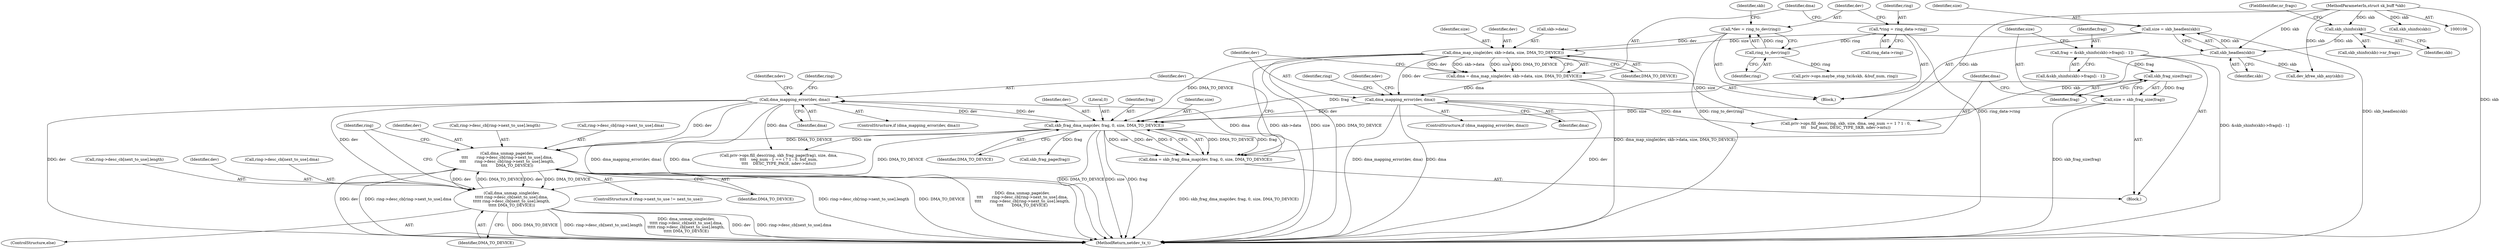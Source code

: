 digraph "0_linux_27463ad99f738ed93c7c8b3e2e5bc8c4853a2ff2_0@array" {
"1000373" [label="(Call,dma_unmap_page(dev,\n\t\t\t\t       ring->desc_cb[ring->next_to_use].dma,\n\t\t\t\t       ring->desc_cb[ring->next_to_use].length,\n\t\t\t\t       DMA_TO_DEVICE))"];
"1000395" [label="(Call,dma_unmap_single(dev,\n\t\t\t\t\t ring->desc_cb[next_to_use].dma,\n\t\t\t\t\t ring->desc_cb[next_to_use].length,\n\t\t\t\t\t DMA_TO_DEVICE))"];
"1000255" [label="(Call,dma_mapping_error(dev, dma))"];
"1000248" [label="(Call,skb_frag_dma_map(dev, frag, 0, size, DMA_TO_DEVICE))"];
"1000191" [label="(Call,dma_mapping_error(dev, dma))"];
"1000183" [label="(Call,dma_map_single(dev, skb->data, size, DMA_TO_DEVICE))"];
"1000123" [label="(Call,*dev = ring_to_dev(ring))"];
"1000125" [label="(Call,ring_to_dev(ring))"];
"1000117" [label="(Call,*ring = ring_data->ring)"];
"1000177" [label="(Call,size = skb_headlen(skb))"];
"1000179" [label="(Call,skb_headlen(skb))"];
"1000168" [label="(Call,skb_shinfo(skb))"];
"1000108" [label="(MethodParameterIn,struct sk_buff *skb)"];
"1000181" [label="(Call,dma = dma_map_single(dev, skb->data, size, DMA_TO_DEVICE))"];
"1000244" [label="(Call,skb_frag_size(frag))"];
"1000231" [label="(Call,frag = &skb_shinfo(skb)->frags[i - 1])"];
"1000242" [label="(Call,size = skb_frag_size(frag))"];
"1000246" [label="(Call,dma = skb_frag_dma_map(dev, frag, 0, size, DMA_TO_DEVICE))"];
"1000373" [label="(Call,dma_unmap_page(dev,\n\t\t\t\t       ring->desc_cb[ring->next_to_use].dma,\n\t\t\t\t       ring->desc_cb[ring->next_to_use].length,\n\t\t\t\t       DMA_TO_DEVICE))"];
"1000182" [label="(Identifier,dma)"];
"1000242" [label="(Call,size = skb_frag_size(frag))"];
"1000188" [label="(Identifier,size)"];
"1000126" [label="(Identifier,ring)"];
"1000250" [label="(Identifier,frag)"];
"1000413" [label="(Call,dev_kfree_skb_any(skb))"];
"1000196" [label="(Identifier,ndev)"];
"1000374" [label="(Identifier,dev)"];
"1000243" [label="(Identifier,size)"];
"1000247" [label="(Identifier,dma)"];
"1000246" [label="(Call,dma = skb_frag_dma_map(dev, frag, 0, size, DMA_TO_DEVICE))"];
"1000411" [label="(Identifier,DMA_TO_DEVICE)"];
"1000257" [label="(Identifier,dma)"];
"1000191" [label="(Call,dma_mapping_error(dev, dma))"];
"1000177" [label="(Call,size = skb_headlen(skb))"];
"1000367" [label="(ControlStructure,if (ring->next_to_use != next_to_use))"];
"1000232" [label="(Identifier,frag)"];
"1000252" [label="(Identifier,size)"];
"1000256" [label="(Identifier,dev)"];
"1000270" [label="(Call,priv->ops.fill_desc(ring, skb_frag_page(frag), size, dma,\n\t\t\t\t    seg_num - 1 == i ? 1 : 0, buf_num,\n\t\t\t\t    DESC_TYPE_PAGE, ndev->mtu))"];
"1000167" [label="(Call,skb_shinfo(skb)->nr_frags)"];
"1000249" [label="(Identifier,dev)"];
"1000373" [label="(Call,dma_unmap_page(dev,\n\t\t\t\t       ring->desc_cb[ring->next_to_use].dma,\n\t\t\t\t       ring->desc_cb[ring->next_to_use].length,\n\t\t\t\t       DMA_TO_DEVICE))"];
"1000180" [label="(Identifier,skb)"];
"1000206" [label="(Identifier,ring)"];
"1000205" [label="(Call,priv->ops.fill_desc(ring, skb, size, dma, seg_num == 1 ? 1 : 0,\n\t\t\t    buf_num, DESC_TYPE_SKB, ndev->mtu))"];
"1000248" [label="(Call,skb_frag_dma_map(dev, frag, 0, size, DMA_TO_DEVICE))"];
"1000117" [label="(Call,*ring = ring_data->ring)"];
"1000189" [label="(Identifier,DMA_TO_DEVICE)"];
"1000251" [label="(Literal,0)"];
"1000110" [label="(Block,)"];
"1000190" [label="(ControlStructure,if (dma_mapping_error(dev, dma)))"];
"1000184" [label="(Identifier,dev)"];
"1000119" [label="(Call,ring_data->ring)"];
"1000271" [label="(Identifier,ring)"];
"1000136" [label="(Call,priv->ops.maybe_stop_tx(&skb, &buf_num, ring))"];
"1000138" [label="(Identifier,skb)"];
"1000118" [label="(Identifier,ring)"];
"1000108" [label="(MethodParameterIn,struct sk_buff *skb)"];
"1000169" [label="(Identifier,skb)"];
"1000393" [label="(Identifier,DMA_TO_DEVICE)"];
"1000404" [label="(Call,ring->desc_cb[next_to_use].length)"];
"1000183" [label="(Call,dma_map_single(dev, skb->data, size, DMA_TO_DEVICE))"];
"1000375" [label="(Call,ring->desc_cb[ring->next_to_use].dma)"];
"1000396" [label="(Identifier,dev)"];
"1000124" [label="(Identifier,dev)"];
"1000178" [label="(Identifier,size)"];
"1000245" [label="(Identifier,frag)"];
"1000230" [label="(Block,)"];
"1000125" [label="(Call,ring_to_dev(ring))"];
"1000255" [label="(Call,dma_mapping_error(dev, dma))"];
"1000168" [label="(Call,skb_shinfo(skb))"];
"1000397" [label="(Call,ring->desc_cb[next_to_use].dma)"];
"1000233" [label="(Call,&skb_shinfo(skb)->frags[i - 1])"];
"1000244" [label="(Call,skb_frag_size(frag))"];
"1000426" [label="(MethodReturn,netdev_tx_t)"];
"1000253" [label="(Identifier,DMA_TO_DEVICE)"];
"1000272" [label="(Call,skb_frag_page(frag))"];
"1000179" [label="(Call,skb_headlen(skb))"];
"1000192" [label="(Identifier,dev)"];
"1000170" [label="(FieldIdentifier,nr_frags)"];
"1000260" [label="(Identifier,ndev)"];
"1000231" [label="(Call,frag = &skb_shinfo(skb)->frags[i - 1])"];
"1000361" [label="(Identifier,ring)"];
"1000395" [label="(Call,dma_unmap_single(dev,\n\t\t\t\t\t ring->desc_cb[next_to_use].dma,\n\t\t\t\t\t ring->desc_cb[next_to_use].length,\n\t\t\t\t\t DMA_TO_DEVICE))"];
"1000394" [label="(ControlStructure,else)"];
"1000185" [label="(Call,skb->data)"];
"1000193" [label="(Identifier,dma)"];
"1000236" [label="(Call,skb_shinfo(skb))"];
"1000123" [label="(Call,*dev = ring_to_dev(ring))"];
"1000384" [label="(Call,ring->desc_cb[ring->next_to_use].length)"];
"1000181" [label="(Call,dma = dma_map_single(dev, skb->data, size, DMA_TO_DEVICE))"];
"1000254" [label="(ControlStructure,if (dma_mapping_error(dev, dma)))"];
"1000373" -> "1000367"  [label="AST: "];
"1000373" -> "1000393"  [label="CFG: "];
"1000374" -> "1000373"  [label="AST: "];
"1000375" -> "1000373"  [label="AST: "];
"1000384" -> "1000373"  [label="AST: "];
"1000393" -> "1000373"  [label="AST: "];
"1000361" -> "1000373"  [label="CFG: "];
"1000373" -> "1000426"  [label="DDG: ring->desc_cb[ring->next_to_use].dma"];
"1000373" -> "1000426"  [label="DDG: ring->desc_cb[ring->next_to_use].length"];
"1000373" -> "1000426"  [label="DDG: DMA_TO_DEVICE"];
"1000373" -> "1000426"  [label="DDG: dma_unmap_page(dev,\n\t\t\t\t       ring->desc_cb[ring->next_to_use].dma,\n\t\t\t\t       ring->desc_cb[ring->next_to_use].length,\n\t\t\t\t       DMA_TO_DEVICE)"];
"1000373" -> "1000426"  [label="DDG: dev"];
"1000395" -> "1000373"  [label="DDG: dev"];
"1000395" -> "1000373"  [label="DDG: DMA_TO_DEVICE"];
"1000255" -> "1000373"  [label="DDG: dev"];
"1000248" -> "1000373"  [label="DDG: DMA_TO_DEVICE"];
"1000373" -> "1000395"  [label="DDG: dev"];
"1000373" -> "1000395"  [label="DDG: DMA_TO_DEVICE"];
"1000395" -> "1000394"  [label="AST: "];
"1000395" -> "1000411"  [label="CFG: "];
"1000396" -> "1000395"  [label="AST: "];
"1000397" -> "1000395"  [label="AST: "];
"1000404" -> "1000395"  [label="AST: "];
"1000411" -> "1000395"  [label="AST: "];
"1000361" -> "1000395"  [label="CFG: "];
"1000395" -> "1000426"  [label="DDG: dev"];
"1000395" -> "1000426"  [label="DDG: ring->desc_cb[next_to_use].dma"];
"1000395" -> "1000426"  [label="DDG: DMA_TO_DEVICE"];
"1000395" -> "1000426"  [label="DDG: ring->desc_cb[next_to_use].length"];
"1000395" -> "1000426"  [label="DDG: dma_unmap_single(dev,\n\t\t\t\t\t ring->desc_cb[next_to_use].dma,\n\t\t\t\t\t ring->desc_cb[next_to_use].length,\n\t\t\t\t\t DMA_TO_DEVICE)"];
"1000255" -> "1000395"  [label="DDG: dev"];
"1000248" -> "1000395"  [label="DDG: DMA_TO_DEVICE"];
"1000255" -> "1000254"  [label="AST: "];
"1000255" -> "1000257"  [label="CFG: "];
"1000256" -> "1000255"  [label="AST: "];
"1000257" -> "1000255"  [label="AST: "];
"1000260" -> "1000255"  [label="CFG: "];
"1000271" -> "1000255"  [label="CFG: "];
"1000255" -> "1000426"  [label="DDG: dma_mapping_error(dev, dma)"];
"1000255" -> "1000426"  [label="DDG: dma"];
"1000255" -> "1000426"  [label="DDG: dev"];
"1000255" -> "1000248"  [label="DDG: dev"];
"1000248" -> "1000255"  [label="DDG: dev"];
"1000246" -> "1000255"  [label="DDG: dma"];
"1000255" -> "1000270"  [label="DDG: dma"];
"1000248" -> "1000246"  [label="AST: "];
"1000248" -> "1000253"  [label="CFG: "];
"1000249" -> "1000248"  [label="AST: "];
"1000250" -> "1000248"  [label="AST: "];
"1000251" -> "1000248"  [label="AST: "];
"1000252" -> "1000248"  [label="AST: "];
"1000253" -> "1000248"  [label="AST: "];
"1000246" -> "1000248"  [label="CFG: "];
"1000248" -> "1000426"  [label="DDG: DMA_TO_DEVICE"];
"1000248" -> "1000426"  [label="DDG: size"];
"1000248" -> "1000426"  [label="DDG: frag"];
"1000248" -> "1000246"  [label="DDG: DMA_TO_DEVICE"];
"1000248" -> "1000246"  [label="DDG: frag"];
"1000248" -> "1000246"  [label="DDG: size"];
"1000248" -> "1000246"  [label="DDG: dev"];
"1000248" -> "1000246"  [label="DDG: 0"];
"1000191" -> "1000248"  [label="DDG: dev"];
"1000244" -> "1000248"  [label="DDG: frag"];
"1000242" -> "1000248"  [label="DDG: size"];
"1000183" -> "1000248"  [label="DDG: DMA_TO_DEVICE"];
"1000248" -> "1000272"  [label="DDG: frag"];
"1000248" -> "1000270"  [label="DDG: size"];
"1000191" -> "1000190"  [label="AST: "];
"1000191" -> "1000193"  [label="CFG: "];
"1000192" -> "1000191"  [label="AST: "];
"1000193" -> "1000191"  [label="AST: "];
"1000196" -> "1000191"  [label="CFG: "];
"1000206" -> "1000191"  [label="CFG: "];
"1000191" -> "1000426"  [label="DDG: dma_mapping_error(dev, dma)"];
"1000191" -> "1000426"  [label="DDG: dma"];
"1000191" -> "1000426"  [label="DDG: dev"];
"1000183" -> "1000191"  [label="DDG: dev"];
"1000181" -> "1000191"  [label="DDG: dma"];
"1000191" -> "1000205"  [label="DDG: dma"];
"1000183" -> "1000181"  [label="AST: "];
"1000183" -> "1000189"  [label="CFG: "];
"1000184" -> "1000183"  [label="AST: "];
"1000185" -> "1000183"  [label="AST: "];
"1000188" -> "1000183"  [label="AST: "];
"1000189" -> "1000183"  [label="AST: "];
"1000181" -> "1000183"  [label="CFG: "];
"1000183" -> "1000426"  [label="DDG: skb->data"];
"1000183" -> "1000426"  [label="DDG: size"];
"1000183" -> "1000426"  [label="DDG: DMA_TO_DEVICE"];
"1000183" -> "1000181"  [label="DDG: dev"];
"1000183" -> "1000181"  [label="DDG: skb->data"];
"1000183" -> "1000181"  [label="DDG: size"];
"1000183" -> "1000181"  [label="DDG: DMA_TO_DEVICE"];
"1000123" -> "1000183"  [label="DDG: dev"];
"1000177" -> "1000183"  [label="DDG: size"];
"1000183" -> "1000205"  [label="DDG: size"];
"1000123" -> "1000110"  [label="AST: "];
"1000123" -> "1000125"  [label="CFG: "];
"1000124" -> "1000123"  [label="AST: "];
"1000125" -> "1000123"  [label="AST: "];
"1000138" -> "1000123"  [label="CFG: "];
"1000123" -> "1000426"  [label="DDG: ring_to_dev(ring)"];
"1000125" -> "1000123"  [label="DDG: ring"];
"1000125" -> "1000126"  [label="CFG: "];
"1000126" -> "1000125"  [label="AST: "];
"1000117" -> "1000125"  [label="DDG: ring"];
"1000125" -> "1000136"  [label="DDG: ring"];
"1000117" -> "1000110"  [label="AST: "];
"1000117" -> "1000119"  [label="CFG: "];
"1000118" -> "1000117"  [label="AST: "];
"1000119" -> "1000117"  [label="AST: "];
"1000124" -> "1000117"  [label="CFG: "];
"1000117" -> "1000426"  [label="DDG: ring_data->ring"];
"1000177" -> "1000110"  [label="AST: "];
"1000177" -> "1000179"  [label="CFG: "];
"1000178" -> "1000177"  [label="AST: "];
"1000179" -> "1000177"  [label="AST: "];
"1000182" -> "1000177"  [label="CFG: "];
"1000177" -> "1000426"  [label="DDG: skb_headlen(skb)"];
"1000179" -> "1000177"  [label="DDG: skb"];
"1000179" -> "1000180"  [label="CFG: "];
"1000180" -> "1000179"  [label="AST: "];
"1000168" -> "1000179"  [label="DDG: skb"];
"1000108" -> "1000179"  [label="DDG: skb"];
"1000179" -> "1000205"  [label="DDG: skb"];
"1000179" -> "1000413"  [label="DDG: skb"];
"1000168" -> "1000167"  [label="AST: "];
"1000168" -> "1000169"  [label="CFG: "];
"1000169" -> "1000168"  [label="AST: "];
"1000170" -> "1000168"  [label="CFG: "];
"1000108" -> "1000168"  [label="DDG: skb"];
"1000108" -> "1000106"  [label="AST: "];
"1000108" -> "1000426"  [label="DDG: skb"];
"1000108" -> "1000205"  [label="DDG: skb"];
"1000108" -> "1000236"  [label="DDG: skb"];
"1000108" -> "1000413"  [label="DDG: skb"];
"1000181" -> "1000110"  [label="AST: "];
"1000182" -> "1000181"  [label="AST: "];
"1000192" -> "1000181"  [label="CFG: "];
"1000181" -> "1000426"  [label="DDG: dma_map_single(dev, skb->data, size, DMA_TO_DEVICE)"];
"1000244" -> "1000242"  [label="AST: "];
"1000244" -> "1000245"  [label="CFG: "];
"1000245" -> "1000244"  [label="AST: "];
"1000242" -> "1000244"  [label="CFG: "];
"1000244" -> "1000242"  [label="DDG: frag"];
"1000231" -> "1000244"  [label="DDG: frag"];
"1000231" -> "1000230"  [label="AST: "];
"1000231" -> "1000233"  [label="CFG: "];
"1000232" -> "1000231"  [label="AST: "];
"1000233" -> "1000231"  [label="AST: "];
"1000243" -> "1000231"  [label="CFG: "];
"1000231" -> "1000426"  [label="DDG: &skb_shinfo(skb)->frags[i - 1]"];
"1000242" -> "1000230"  [label="AST: "];
"1000243" -> "1000242"  [label="AST: "];
"1000247" -> "1000242"  [label="CFG: "];
"1000242" -> "1000426"  [label="DDG: skb_frag_size(frag)"];
"1000246" -> "1000230"  [label="AST: "];
"1000247" -> "1000246"  [label="AST: "];
"1000256" -> "1000246"  [label="CFG: "];
"1000246" -> "1000426"  [label="DDG: skb_frag_dma_map(dev, frag, 0, size, DMA_TO_DEVICE)"];
}
